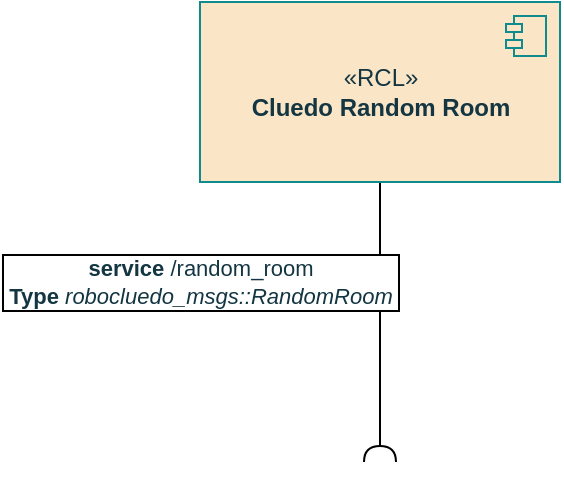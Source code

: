 <mxfile scale="1" border="50" version="15.4.0" type="device"><diagram id="rKsyf5o0WLHS7PjiB6oi" name="Page-1"><mxGraphModel dx="1086" dy="798" grid="1" gridSize="10" guides="1" tooltips="1" connect="1" arrows="1" fold="1" page="1" pageScale="1" pageWidth="827" pageHeight="1169" math="0" shadow="0"><root><mxCell id="0"/><mxCell id="1" parent="0"/><mxCell id="pUFb2lqcA73IgW0K5PJC-1" style="edgeStyle=elbowEdgeStyle;rounded=0;orthogonalLoop=1;jettySize=auto;elbow=vertical;html=1;fontColor=#143642;endArrow=halfCircle;endFill=0;strokeColor=default;fillColor=#FAE5C7;exitX=0.5;exitY=1;exitDx=0;exitDy=0;" parent="1" source="pUFb2lqcA73IgW0K5PJC-3" edge="1"><mxGeometry relative="1" as="geometry"><mxPoint x="300" y="450" as="targetPoint"/><mxPoint x="400" y="310" as="sourcePoint"/><Array as="points"><mxPoint x="360" y="360"/></Array></mxGeometry></mxCell><mxCell id="pUFb2lqcA73IgW0K5PJC-2" value="&lt;b&gt;service &lt;/b&gt;/random_room&lt;br&gt;&lt;b&gt;&amp;nbsp;Type &lt;/b&gt;&lt;i&gt;robocluedo_msgs::RandomRoom&amp;nbsp;&lt;/i&gt;" style="edgeLabel;html=1;align=center;verticalAlign=middle;resizable=0;points=[];fontColor=#143642;labelBorderColor=#000000;" parent="pUFb2lqcA73IgW0K5PJC-1" vertex="1" connectable="0"><mxGeometry x="-0.192" y="-1" relative="1" as="geometry"><mxPoint x="-89" y="-7" as="offset"/></mxGeometry></mxCell><mxCell id="pUFb2lqcA73IgW0K5PJC-3" value="«RCL»&lt;br&gt;&lt;b&gt;Cluedo Random Room&lt;/b&gt;" style="html=1;dropTarget=0;fontColor=#143642;strokeColor=#0F8B8D;fillColor=#FAE5C7;gradientColor=none;" parent="1" vertex="1"><mxGeometry x="210" y="220" width="180" height="90" as="geometry"/></mxCell><mxCell id="pUFb2lqcA73IgW0K5PJC-4" value="" style="shape=module;jettyWidth=8;jettyHeight=4;fontColor=#143642;strokeColor=#0F8B8D;fillColor=#FAE5C7;gradientColor=none;" parent="pUFb2lqcA73IgW0K5PJC-3" vertex="1"><mxGeometry x="1" width="20" height="20" relative="1" as="geometry"><mxPoint x="-27" y="7" as="offset"/></mxGeometry></mxCell></root></mxGraphModel></diagram></mxfile>